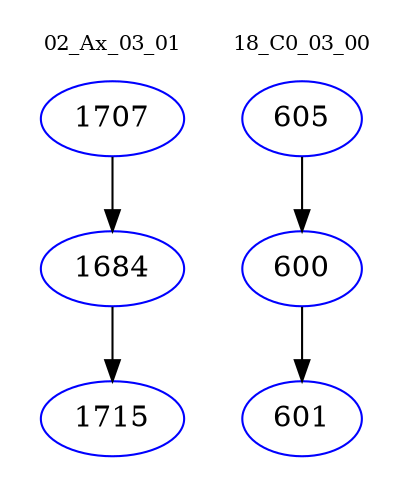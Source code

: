 digraph{
subgraph cluster_0 {
color = white
label = "02_Ax_03_01";
fontsize=10;
T0_1707 [label="1707", color="blue"]
T0_1707 -> T0_1684 [color="black"]
T0_1684 [label="1684", color="blue"]
T0_1684 -> T0_1715 [color="black"]
T0_1715 [label="1715", color="blue"]
}
subgraph cluster_1 {
color = white
label = "18_C0_03_00";
fontsize=10;
T1_605 [label="605", color="blue"]
T1_605 -> T1_600 [color="black"]
T1_600 [label="600", color="blue"]
T1_600 -> T1_601 [color="black"]
T1_601 [label="601", color="blue"]
}
}
